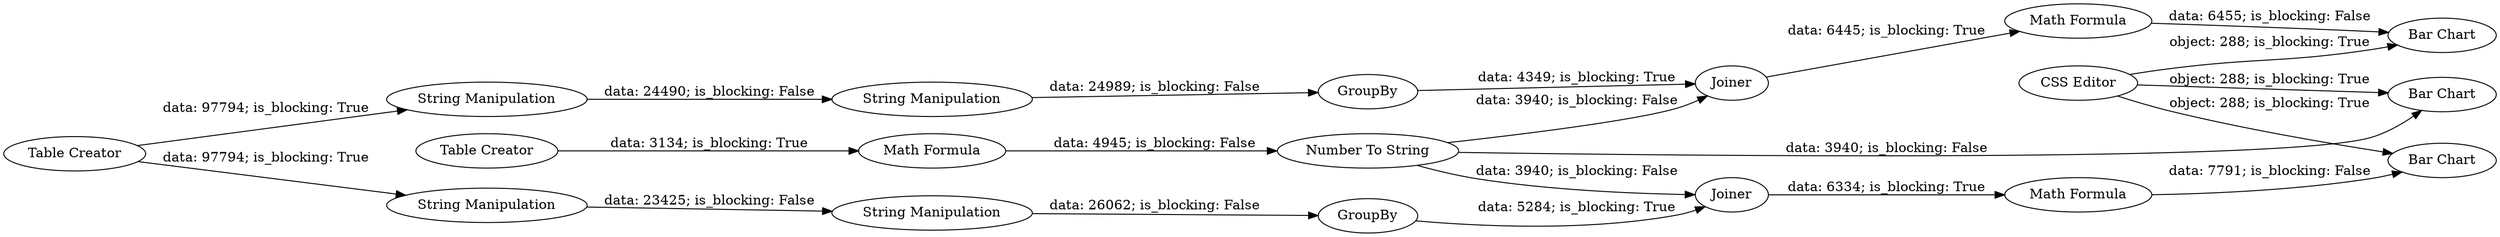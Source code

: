 digraph {
	"-1178447500133034007_13" [label="String Manipulation"]
	"-1178447500133034007_15" [label="String Manipulation"]
	"6480748468190806775_17" [label="Table Creator"]
	"6480748468190806775_22" [label="Number To String"]
	"5542308496944405077_29" [label=Joiner]
	"5542308496944405077_1" [label="Table Creator"]
	"5542308496944405077_32" [label="Math Formula"]
	"-8583763099713450515_30" [label="String Manipulation"]
	"5542308496944405077_31" [label="Math Formula"]
	"5542308496944405077_25" [label="Bar Chart"]
	"-8583763099713450515_28" [label=GroupBy]
	"5542308496944405077_19" [label=Joiner]
	"5542308496944405077_20" [label="Bar Chart"]
	"-8583763099713450515_24" [label="String Manipulation"]
	"5542308496944405077_37" [label="Bar Chart"]
	"-1178447500133034007_12" [label=GroupBy]
	"6480748468190806775_21" [label="Math Formula"]
	"5542308496944405077_33" [label="CSS Editor"]
	"-1178447500133034007_12" -> "5542308496944405077_19" [label="data: 5284; is_blocking: True"]
	"-8583763099713450515_24" -> "-8583763099713450515_30" [label="data: 24490; is_blocking: False"]
	"5542308496944405077_33" -> "5542308496944405077_20" [label="object: 288; is_blocking: True"]
	"-8583763099713450515_28" -> "5542308496944405077_29" [label="data: 4349; is_blocking: True"]
	"6480748468190806775_22" -> "5542308496944405077_37" [label="data: 3940; is_blocking: False"]
	"6480748468190806775_21" -> "6480748468190806775_22" [label="data: 4945; is_blocking: False"]
	"5542308496944405077_33" -> "5542308496944405077_25" [label="object: 288; is_blocking: True"]
	"6480748468190806775_22" -> "5542308496944405077_19" [label="data: 3940; is_blocking: False"]
	"5542308496944405077_1" -> "-1178447500133034007_15" [label="data: 97794; is_blocking: True"]
	"5542308496944405077_1" -> "-8583763099713450515_24" [label="data: 97794; is_blocking: True"]
	"-8583763099713450515_30" -> "-8583763099713450515_28" [label="data: 24989; is_blocking: False"]
	"-1178447500133034007_15" -> "-1178447500133034007_13" [label="data: 23425; is_blocking: False"]
	"5542308496944405077_33" -> "5542308496944405077_37" [label="object: 288; is_blocking: True"]
	"5542308496944405077_32" -> "5542308496944405077_25" [label="data: 6455; is_blocking: False"]
	"5542308496944405077_19" -> "5542308496944405077_31" [label="data: 6334; is_blocking: True"]
	"6480748468190806775_17" -> "6480748468190806775_21" [label="data: 3134; is_blocking: True"]
	"5542308496944405077_31" -> "5542308496944405077_20" [label="data: 7791; is_blocking: False"]
	"6480748468190806775_22" -> "5542308496944405077_29" [label="data: 3940; is_blocking: False"]
	"5542308496944405077_29" -> "5542308496944405077_32" [label="data: 6445; is_blocking: True"]
	"-1178447500133034007_13" -> "-1178447500133034007_12" [label="data: 26062; is_blocking: False"]
	rankdir=LR
}
